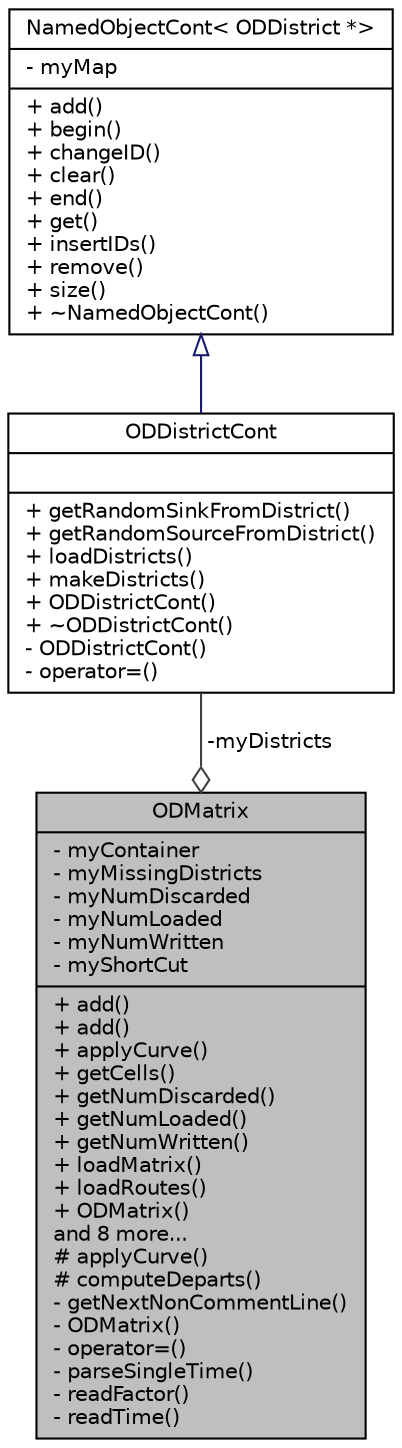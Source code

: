 digraph "ODMatrix"
{
  edge [fontname="Helvetica",fontsize="10",labelfontname="Helvetica",labelfontsize="10"];
  node [fontname="Helvetica",fontsize="10",shape=record];
  Node1 [label="{ODMatrix\n|- myContainer\l- myMissingDistricts\l- myNumDiscarded\l- myNumLoaded\l- myNumWritten\l- myShortCut\l|+ add()\l+ add()\l+ applyCurve()\l+ getCells()\l+ getNumDiscarded()\l+ getNumLoaded()\l+ getNumWritten()\l+ loadMatrix()\l+ loadRoutes()\l+ ODMatrix()\land 8 more...\l# applyCurve()\l# computeDeparts()\l- getNextNonCommentLine()\l- ODMatrix()\l- operator=()\l- parseSingleTime()\l- readFactor()\l- readTime()\l}",height=0.2,width=0.4,color="black", fillcolor="grey75", style="filled", fontcolor="black"];
  Node2 -> Node1 [color="grey25",fontsize="10",style="solid",label=" -myDistricts" ,arrowhead="odiamond",fontname="Helvetica"];
  Node2 [label="{ODDistrictCont\n||+ getRandomSinkFromDistrict()\l+ getRandomSourceFromDistrict()\l+ loadDistricts()\l+ makeDistricts()\l+ ODDistrictCont()\l+ ~ODDistrictCont()\l- ODDistrictCont()\l- operator=()\l}",height=0.2,width=0.4,color="black", fillcolor="white", style="filled",URL="$d0/d1f/class_o_d_district_cont.html",tooltip="A container for districts. "];
  Node3 -> Node2 [dir="back",color="midnightblue",fontsize="10",style="solid",arrowtail="onormal",fontname="Helvetica"];
  Node3 [label="{NamedObjectCont\< ODDistrict *\>\n|- myMap\l|+ add()\l+ begin()\l+ changeID()\l+ clear()\l+ end()\l+ get()\l+ insertIDs()\l+ remove()\l+ size()\l+ ~NamedObjectCont()\l}",height=0.2,width=0.4,color="black", fillcolor="white", style="filled",URL="$d2/d4d/class_named_object_cont.html"];
}
